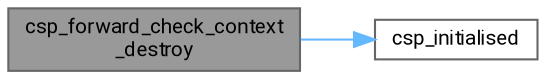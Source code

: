 digraph "csp_forward_check_context_destroy"
{
 // LATEX_PDF_SIZE
  bgcolor="transparent";
  edge [fontname=Roboto,fontsize=10,labelfontname=Roboto,labelfontsize=10];
  node [fontname=Roboto,fontsize=10,shape=box,height=0.2,width=0.4];
  rankdir="LR";
  Node1 [id="Node000001",label="csp_forward_check_context\l_destroy",height=0.2,width=0.4,color="gray40", fillcolor="grey60", style="filled", fontcolor="black",tooltip="Destroys a forward checking context and frees all associated resources."];
  Node1 -> Node2 [id="edge1_Node000001_Node000002",color="steelblue1",style="solid",tooltip=" "];
  Node2 [id="Node000002",label="csp_initialised",height=0.2,width=0.4,color="grey40", fillcolor="white", style="filled",URL="$csp_8c.html#aca1712012517bff1090a471f502cf729",tooltip="Checks if the CSP library is initialized."];
}
